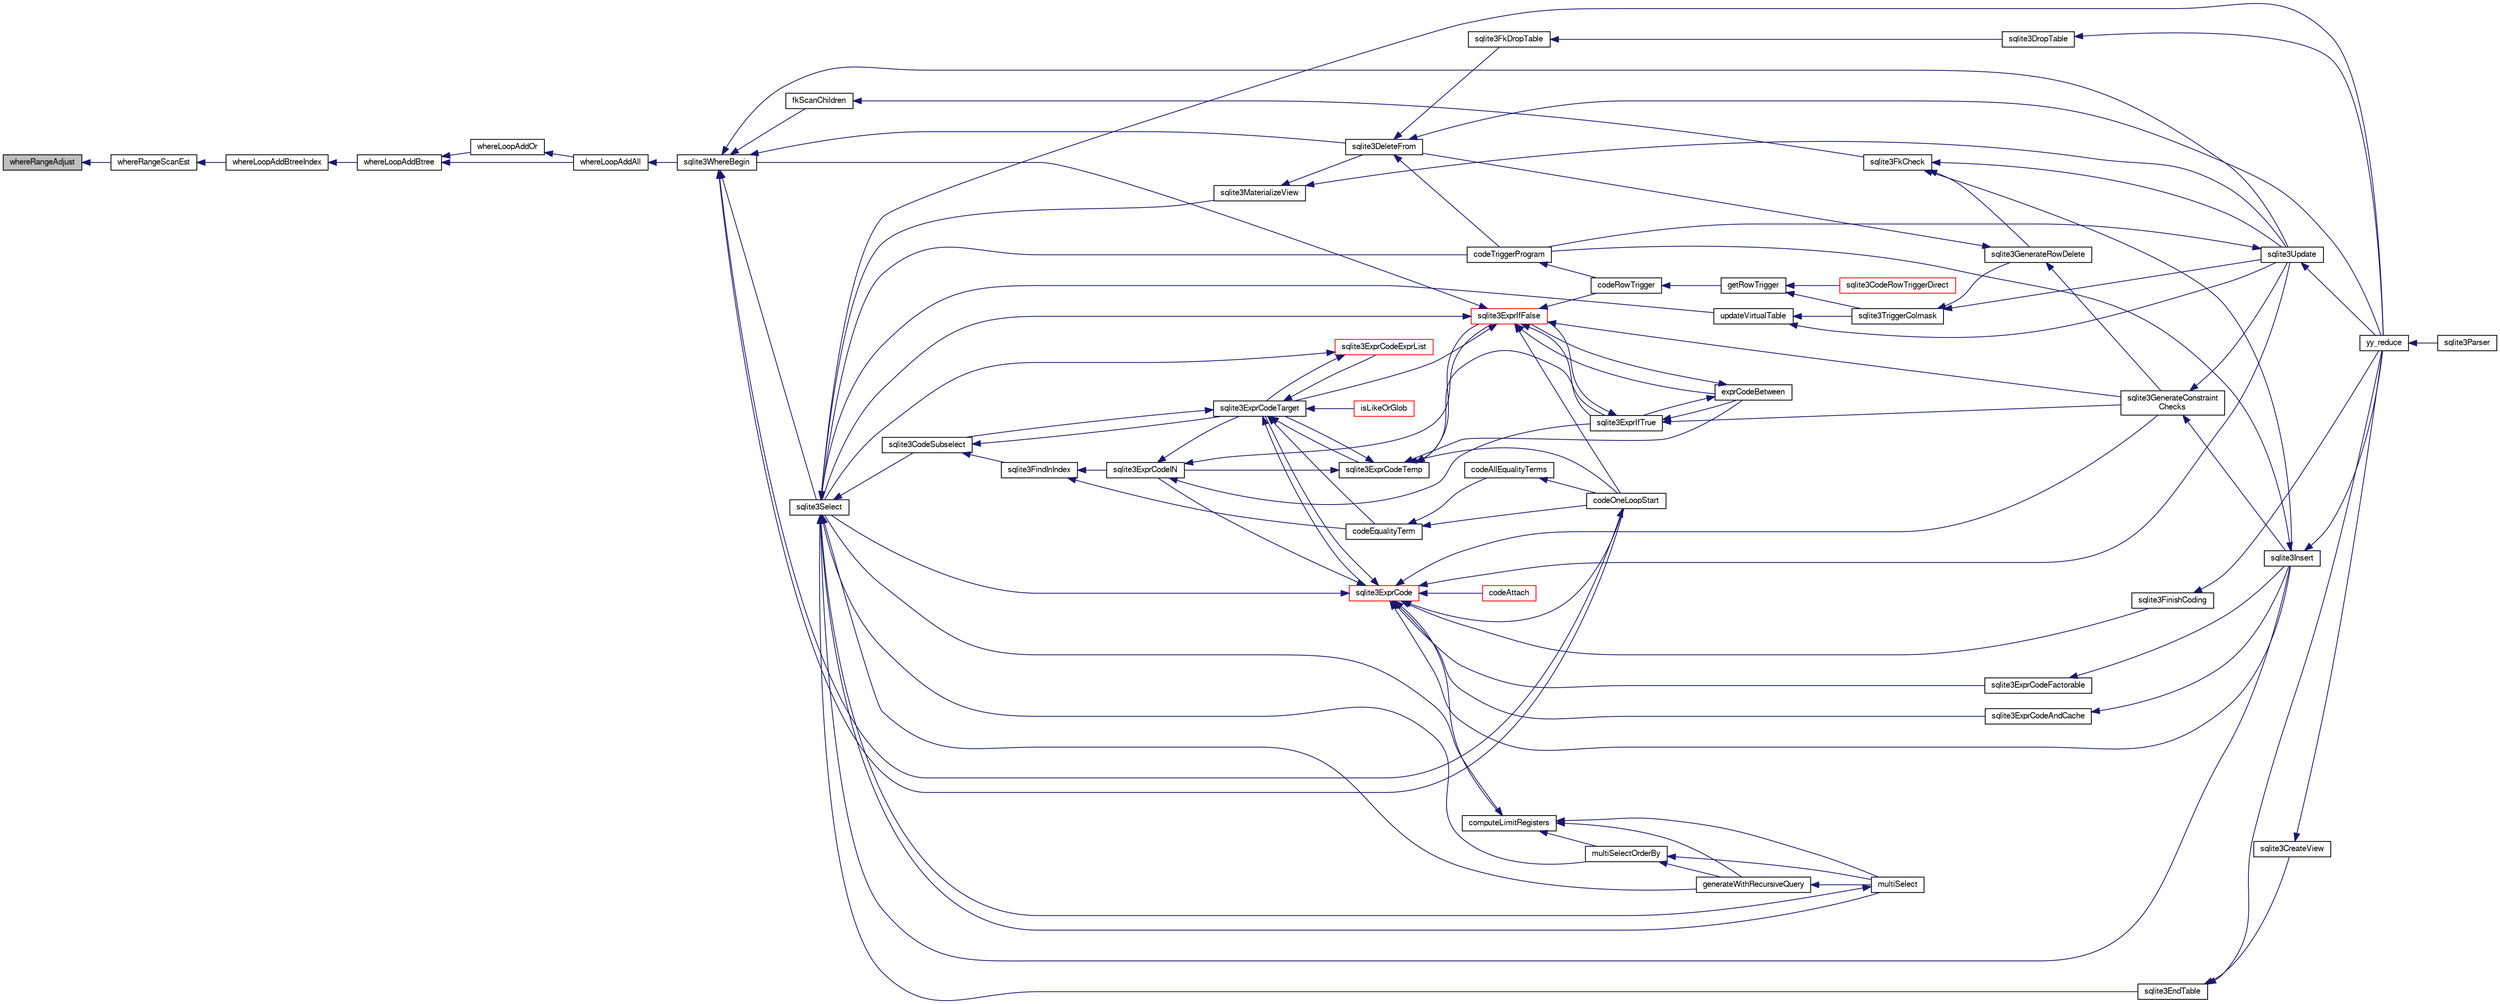 digraph "whereRangeAdjust"
{
  edge [fontname="FreeSans",fontsize="10",labelfontname="FreeSans",labelfontsize="10"];
  node [fontname="FreeSans",fontsize="10",shape=record];
  rankdir="LR";
  Node919624 [label="whereRangeAdjust",height=0.2,width=0.4,color="black", fillcolor="grey75", style="filled", fontcolor="black"];
  Node919624 -> Node919625 [dir="back",color="midnightblue",fontsize="10",style="solid",fontname="FreeSans"];
  Node919625 [label="whereRangeScanEst",height=0.2,width=0.4,color="black", fillcolor="white", style="filled",URL="$sqlite3_8c.html#a8815a2e7d35f2f543cfc93ff09af2315"];
  Node919625 -> Node919626 [dir="back",color="midnightblue",fontsize="10",style="solid",fontname="FreeSans"];
  Node919626 [label="whereLoopAddBtreeIndex",height=0.2,width=0.4,color="black", fillcolor="white", style="filled",URL="$sqlite3_8c.html#abde05643b060182010b7eb8098125a05"];
  Node919626 -> Node919627 [dir="back",color="midnightblue",fontsize="10",style="solid",fontname="FreeSans"];
  Node919627 [label="whereLoopAddBtree",height=0.2,width=0.4,color="black", fillcolor="white", style="filled",URL="$sqlite3_8c.html#aefe415538d2f9e200227977d2edaab3b"];
  Node919627 -> Node919628 [dir="back",color="midnightblue",fontsize="10",style="solid",fontname="FreeSans"];
  Node919628 [label="whereLoopAddOr",height=0.2,width=0.4,color="black", fillcolor="white", style="filled",URL="$sqlite3_8c.html#a97235f1da77b1e3f85d7132c9229234c"];
  Node919628 -> Node919629 [dir="back",color="midnightblue",fontsize="10",style="solid",fontname="FreeSans"];
  Node919629 [label="whereLoopAddAll",height=0.2,width=0.4,color="black", fillcolor="white", style="filled",URL="$sqlite3_8c.html#a861eb511463c5b852550018fee710f53"];
  Node919629 -> Node919630 [dir="back",color="midnightblue",fontsize="10",style="solid",fontname="FreeSans"];
  Node919630 [label="sqlite3WhereBegin",height=0.2,width=0.4,color="black", fillcolor="white", style="filled",URL="$sqlite3_8c.html#acad049f5c9a96a8118cffd5e5ce89f7c"];
  Node919630 -> Node919631 [dir="back",color="midnightblue",fontsize="10",style="solid",fontname="FreeSans"];
  Node919631 [label="sqlite3DeleteFrom",height=0.2,width=0.4,color="black", fillcolor="white", style="filled",URL="$sqlite3_8c.html#ab9b4b45349188b49eabb23f94608a091"];
  Node919631 -> Node919632 [dir="back",color="midnightblue",fontsize="10",style="solid",fontname="FreeSans"];
  Node919632 [label="sqlite3FkDropTable",height=0.2,width=0.4,color="black", fillcolor="white", style="filled",URL="$sqlite3_8c.html#a1218c6fc74e89152ceaa4760e82f5ef9"];
  Node919632 -> Node919633 [dir="back",color="midnightblue",fontsize="10",style="solid",fontname="FreeSans"];
  Node919633 [label="sqlite3DropTable",height=0.2,width=0.4,color="black", fillcolor="white", style="filled",URL="$sqlite3_8c.html#a5534f77364b5568783c0e50db3c9defb"];
  Node919633 -> Node919634 [dir="back",color="midnightblue",fontsize="10",style="solid",fontname="FreeSans"];
  Node919634 [label="yy_reduce",height=0.2,width=0.4,color="black", fillcolor="white", style="filled",URL="$sqlite3_8c.html#a7c419a9b25711c666a9a2449ef377f14"];
  Node919634 -> Node919635 [dir="back",color="midnightblue",fontsize="10",style="solid",fontname="FreeSans"];
  Node919635 [label="sqlite3Parser",height=0.2,width=0.4,color="black", fillcolor="white", style="filled",URL="$sqlite3_8c.html#a0327d71a5fabe0b6a343d78a2602e72a"];
  Node919631 -> Node919636 [dir="back",color="midnightblue",fontsize="10",style="solid",fontname="FreeSans"];
  Node919636 [label="codeTriggerProgram",height=0.2,width=0.4,color="black", fillcolor="white", style="filled",URL="$sqlite3_8c.html#a120801f59d9281d201d2ff4b2606836e"];
  Node919636 -> Node919637 [dir="back",color="midnightblue",fontsize="10",style="solid",fontname="FreeSans"];
  Node919637 [label="codeRowTrigger",height=0.2,width=0.4,color="black", fillcolor="white", style="filled",URL="$sqlite3_8c.html#a463cea5aaaf388b560b206570a0022fc"];
  Node919637 -> Node919638 [dir="back",color="midnightblue",fontsize="10",style="solid",fontname="FreeSans"];
  Node919638 [label="getRowTrigger",height=0.2,width=0.4,color="black", fillcolor="white", style="filled",URL="$sqlite3_8c.html#a69626ef20b540d1a2b19cf56f3f45689"];
  Node919638 -> Node919639 [dir="back",color="midnightblue",fontsize="10",style="solid",fontname="FreeSans"];
  Node919639 [label="sqlite3CodeRowTriggerDirect",height=0.2,width=0.4,color="red", fillcolor="white", style="filled",URL="$sqlite3_8c.html#ad92829f9001bcf89a0299dad5a48acd4"];
  Node919638 -> Node919646 [dir="back",color="midnightblue",fontsize="10",style="solid",fontname="FreeSans"];
  Node919646 [label="sqlite3TriggerColmask",height=0.2,width=0.4,color="black", fillcolor="white", style="filled",URL="$sqlite3_8c.html#acace8e99e37ae5e84ea03c65e820c540"];
  Node919646 -> Node919641 [dir="back",color="midnightblue",fontsize="10",style="solid",fontname="FreeSans"];
  Node919641 [label="sqlite3GenerateRowDelete",height=0.2,width=0.4,color="black", fillcolor="white", style="filled",URL="$sqlite3_8c.html#a2c76cbf3027fc18fdbb8cb4cd96b77d9"];
  Node919641 -> Node919631 [dir="back",color="midnightblue",fontsize="10",style="solid",fontname="FreeSans"];
  Node919641 -> Node919642 [dir="back",color="midnightblue",fontsize="10",style="solid",fontname="FreeSans"];
  Node919642 [label="sqlite3GenerateConstraint\lChecks",height=0.2,width=0.4,color="black", fillcolor="white", style="filled",URL="$sqlite3_8c.html#aef639c1e6a0c0a67ca6e7690ad931bd2"];
  Node919642 -> Node919643 [dir="back",color="midnightblue",fontsize="10",style="solid",fontname="FreeSans"];
  Node919643 [label="sqlite3Insert",height=0.2,width=0.4,color="black", fillcolor="white", style="filled",URL="$sqlite3_8c.html#a5b17c9c2000bae6bdff8e6be48d7dc2b"];
  Node919643 -> Node919636 [dir="back",color="midnightblue",fontsize="10",style="solid",fontname="FreeSans"];
  Node919643 -> Node919634 [dir="back",color="midnightblue",fontsize="10",style="solid",fontname="FreeSans"];
  Node919642 -> Node919644 [dir="back",color="midnightblue",fontsize="10",style="solid",fontname="FreeSans"];
  Node919644 [label="sqlite3Update",height=0.2,width=0.4,color="black", fillcolor="white", style="filled",URL="$sqlite3_8c.html#ac5aa67c46e8cc8174566fabe6809fafa"];
  Node919644 -> Node919636 [dir="back",color="midnightblue",fontsize="10",style="solid",fontname="FreeSans"];
  Node919644 -> Node919634 [dir="back",color="midnightblue",fontsize="10",style="solid",fontname="FreeSans"];
  Node919646 -> Node919644 [dir="back",color="midnightblue",fontsize="10",style="solid",fontname="FreeSans"];
  Node919631 -> Node919634 [dir="back",color="midnightblue",fontsize="10",style="solid",fontname="FreeSans"];
  Node919630 -> Node919647 [dir="back",color="midnightblue",fontsize="10",style="solid",fontname="FreeSans"];
  Node919647 [label="fkScanChildren",height=0.2,width=0.4,color="black", fillcolor="white", style="filled",URL="$sqlite3_8c.html#a67c9dcb484336b3155e7a82a037d4691"];
  Node919647 -> Node919648 [dir="back",color="midnightblue",fontsize="10",style="solid",fontname="FreeSans"];
  Node919648 [label="sqlite3FkCheck",height=0.2,width=0.4,color="black", fillcolor="white", style="filled",URL="$sqlite3_8c.html#aa38fb76c7d6f48f19772877a41703b92"];
  Node919648 -> Node919641 [dir="back",color="midnightblue",fontsize="10",style="solid",fontname="FreeSans"];
  Node919648 -> Node919643 [dir="back",color="midnightblue",fontsize="10",style="solid",fontname="FreeSans"];
  Node919648 -> Node919644 [dir="back",color="midnightblue",fontsize="10",style="solid",fontname="FreeSans"];
  Node919630 -> Node919649 [dir="back",color="midnightblue",fontsize="10",style="solid",fontname="FreeSans"];
  Node919649 [label="sqlite3Select",height=0.2,width=0.4,color="black", fillcolor="white", style="filled",URL="$sqlite3_8c.html#a2465ee8c956209ba4b272477b7c21a45"];
  Node919649 -> Node919650 [dir="back",color="midnightblue",fontsize="10",style="solid",fontname="FreeSans"];
  Node919650 [label="sqlite3CodeSubselect",height=0.2,width=0.4,color="black", fillcolor="white", style="filled",URL="$sqlite3_8c.html#aa69b46d2204a1d1b110107a1be12ee0c"];
  Node919650 -> Node919651 [dir="back",color="midnightblue",fontsize="10",style="solid",fontname="FreeSans"];
  Node919651 [label="sqlite3FindInIndex",height=0.2,width=0.4,color="black", fillcolor="white", style="filled",URL="$sqlite3_8c.html#af7d8c56ab0231f44bb5f87b3fafeffb2"];
  Node919651 -> Node919652 [dir="back",color="midnightblue",fontsize="10",style="solid",fontname="FreeSans"];
  Node919652 [label="sqlite3ExprCodeIN",height=0.2,width=0.4,color="black", fillcolor="white", style="filled",URL="$sqlite3_8c.html#ad9cf4f5b5ffb90c24a4a0900c8626193"];
  Node919652 -> Node919653 [dir="back",color="midnightblue",fontsize="10",style="solid",fontname="FreeSans"];
  Node919653 [label="sqlite3ExprCodeTarget",height=0.2,width=0.4,color="black", fillcolor="white", style="filled",URL="$sqlite3_8c.html#a4f308397a0a3ed299ed31aaa1ae2a293"];
  Node919653 -> Node919650 [dir="back",color="midnightblue",fontsize="10",style="solid",fontname="FreeSans"];
  Node919653 -> Node919654 [dir="back",color="midnightblue",fontsize="10",style="solid",fontname="FreeSans"];
  Node919654 [label="sqlite3ExprCodeTemp",height=0.2,width=0.4,color="black", fillcolor="white", style="filled",URL="$sqlite3_8c.html#a3bc5c1ccb3c5851847e2aeb4a84ae1fc"];
  Node919654 -> Node919652 [dir="back",color="midnightblue",fontsize="10",style="solid",fontname="FreeSans"];
  Node919654 -> Node919653 [dir="back",color="midnightblue",fontsize="10",style="solid",fontname="FreeSans"];
  Node919654 -> Node919655 [dir="back",color="midnightblue",fontsize="10",style="solid",fontname="FreeSans"];
  Node919655 [label="exprCodeBetween",height=0.2,width=0.4,color="black", fillcolor="white", style="filled",URL="$sqlite3_8c.html#abd053493214542bca8f406f42145d173"];
  Node919655 -> Node919656 [dir="back",color="midnightblue",fontsize="10",style="solid",fontname="FreeSans"];
  Node919656 [label="sqlite3ExprIfTrue",height=0.2,width=0.4,color="black", fillcolor="white", style="filled",URL="$sqlite3_8c.html#ad93a55237c23e1b743ab1f59df1a1444"];
  Node919656 -> Node919655 [dir="back",color="midnightblue",fontsize="10",style="solid",fontname="FreeSans"];
  Node919656 -> Node919657 [dir="back",color="midnightblue",fontsize="10",style="solid",fontname="FreeSans"];
  Node919657 [label="sqlite3ExprIfFalse",height=0.2,width=0.4,color="red", fillcolor="white", style="filled",URL="$sqlite3_8c.html#af97ecccb5d56e321e118414b08f65b71"];
  Node919657 -> Node919653 [dir="back",color="midnightblue",fontsize="10",style="solid",fontname="FreeSans"];
  Node919657 -> Node919655 [dir="back",color="midnightblue",fontsize="10",style="solid",fontname="FreeSans"];
  Node919657 -> Node919656 [dir="back",color="midnightblue",fontsize="10",style="solid",fontname="FreeSans"];
  Node919657 -> Node919642 [dir="back",color="midnightblue",fontsize="10",style="solid",fontname="FreeSans"];
  Node919657 -> Node919649 [dir="back",color="midnightblue",fontsize="10",style="solid",fontname="FreeSans"];
  Node919657 -> Node919637 [dir="back",color="midnightblue",fontsize="10",style="solid",fontname="FreeSans"];
  Node919657 -> Node919671 [dir="back",color="midnightblue",fontsize="10",style="solid",fontname="FreeSans"];
  Node919671 [label="codeOneLoopStart",height=0.2,width=0.4,color="black", fillcolor="white", style="filled",URL="$sqlite3_8c.html#aa868875120b151c169cc79139ed6e008"];
  Node919671 -> Node919630 [dir="back",color="midnightblue",fontsize="10",style="solid",fontname="FreeSans"];
  Node919657 -> Node919630 [dir="back",color="midnightblue",fontsize="10",style="solid",fontname="FreeSans"];
  Node919656 -> Node919642 [dir="back",color="midnightblue",fontsize="10",style="solid",fontname="FreeSans"];
  Node919655 -> Node919657 [dir="back",color="midnightblue",fontsize="10",style="solid",fontname="FreeSans"];
  Node919654 -> Node919656 [dir="back",color="midnightblue",fontsize="10",style="solid",fontname="FreeSans"];
  Node919654 -> Node919657 [dir="back",color="midnightblue",fontsize="10",style="solid",fontname="FreeSans"];
  Node919654 -> Node919671 [dir="back",color="midnightblue",fontsize="10",style="solid",fontname="FreeSans"];
  Node919653 -> Node919672 [dir="back",color="midnightblue",fontsize="10",style="solid",fontname="FreeSans"];
  Node919672 [label="sqlite3ExprCode",height=0.2,width=0.4,color="red", fillcolor="white", style="filled",URL="$sqlite3_8c.html#a75f270fb0b111b86924cca4ea507b417"];
  Node919672 -> Node919652 [dir="back",color="midnightblue",fontsize="10",style="solid",fontname="FreeSans"];
  Node919672 -> Node919653 [dir="back",color="midnightblue",fontsize="10",style="solid",fontname="FreeSans"];
  Node919672 -> Node919673 [dir="back",color="midnightblue",fontsize="10",style="solid",fontname="FreeSans"];
  Node919673 [label="sqlite3ExprCodeFactorable",height=0.2,width=0.4,color="black", fillcolor="white", style="filled",URL="$sqlite3_8c.html#a843f7fd58eec5a683c1fd8435fcd1e84"];
  Node919673 -> Node919643 [dir="back",color="midnightblue",fontsize="10",style="solid",fontname="FreeSans"];
  Node919672 -> Node919674 [dir="back",color="midnightblue",fontsize="10",style="solid",fontname="FreeSans"];
  Node919674 [label="sqlite3ExprCodeAndCache",height=0.2,width=0.4,color="black", fillcolor="white", style="filled",URL="$sqlite3_8c.html#ae3e46527d9b7fc9cb9236d21a5e6b1d8"];
  Node919674 -> Node919643 [dir="back",color="midnightblue",fontsize="10",style="solid",fontname="FreeSans"];
  Node919672 -> Node919675 [dir="back",color="midnightblue",fontsize="10",style="solid",fontname="FreeSans"];
  Node919675 [label="codeAttach",height=0.2,width=0.4,color="red", fillcolor="white", style="filled",URL="$sqlite3_8c.html#ade4e9e30d828a19c191fdcb098676d5b"];
  Node919672 -> Node919678 [dir="back",color="midnightblue",fontsize="10",style="solid",fontname="FreeSans"];
  Node919678 [label="sqlite3FinishCoding",height=0.2,width=0.4,color="black", fillcolor="white", style="filled",URL="$sqlite3_8c.html#a651bc5b446c276c092705856d995b278"];
  Node919678 -> Node919634 [dir="back",color="midnightblue",fontsize="10",style="solid",fontname="FreeSans"];
  Node919672 -> Node919643 [dir="back",color="midnightblue",fontsize="10",style="solid",fontname="FreeSans"];
  Node919672 -> Node919642 [dir="back",color="midnightblue",fontsize="10",style="solid",fontname="FreeSans"];
  Node919672 -> Node919679 [dir="back",color="midnightblue",fontsize="10",style="solid",fontname="FreeSans"];
  Node919679 [label="computeLimitRegisters",height=0.2,width=0.4,color="black", fillcolor="white", style="filled",URL="$sqlite3_8c.html#ae9d37055e4905929b6f6cda5461e2f37"];
  Node919679 -> Node919680 [dir="back",color="midnightblue",fontsize="10",style="solid",fontname="FreeSans"];
  Node919680 [label="generateWithRecursiveQuery",height=0.2,width=0.4,color="black", fillcolor="white", style="filled",URL="$sqlite3_8c.html#ade2c3663fa9c3b9676507984b9483942"];
  Node919680 -> Node919681 [dir="back",color="midnightblue",fontsize="10",style="solid",fontname="FreeSans"];
  Node919681 [label="multiSelect",height=0.2,width=0.4,color="black", fillcolor="white", style="filled",URL="$sqlite3_8c.html#a6456c61f3d9b2389738753cedfa24fa7"];
  Node919681 -> Node919649 [dir="back",color="midnightblue",fontsize="10",style="solid",fontname="FreeSans"];
  Node919679 -> Node919681 [dir="back",color="midnightblue",fontsize="10",style="solid",fontname="FreeSans"];
  Node919679 -> Node919682 [dir="back",color="midnightblue",fontsize="10",style="solid",fontname="FreeSans"];
  Node919682 [label="multiSelectOrderBy",height=0.2,width=0.4,color="black", fillcolor="white", style="filled",URL="$sqlite3_8c.html#afcdb8488c6f4dfdadaf9f04bca35b808"];
  Node919682 -> Node919680 [dir="back",color="midnightblue",fontsize="10",style="solid",fontname="FreeSans"];
  Node919682 -> Node919681 [dir="back",color="midnightblue",fontsize="10",style="solid",fontname="FreeSans"];
  Node919679 -> Node919649 [dir="back",color="midnightblue",fontsize="10",style="solid",fontname="FreeSans"];
  Node919672 -> Node919649 [dir="back",color="midnightblue",fontsize="10",style="solid",fontname="FreeSans"];
  Node919672 -> Node919644 [dir="back",color="midnightblue",fontsize="10",style="solid",fontname="FreeSans"];
  Node919672 -> Node919671 [dir="back",color="midnightblue",fontsize="10",style="solid",fontname="FreeSans"];
  Node919653 -> Node919684 [dir="back",color="midnightblue",fontsize="10",style="solid",fontname="FreeSans"];
  Node919684 [label="sqlite3ExprCodeExprList",height=0.2,width=0.4,color="red", fillcolor="white", style="filled",URL="$sqlite3_8c.html#a05b2b3dc3de7565de24eb3a2ff4e9566"];
  Node919684 -> Node919653 [dir="back",color="midnightblue",fontsize="10",style="solid",fontname="FreeSans"];
  Node919684 -> Node919649 [dir="back",color="midnightblue",fontsize="10",style="solid",fontname="FreeSans"];
  Node919653 -> Node919687 [dir="back",color="midnightblue",fontsize="10",style="solid",fontname="FreeSans"];
  Node919687 [label="isLikeOrGlob",height=0.2,width=0.4,color="red", fillcolor="white", style="filled",URL="$sqlite3_8c.html#a6c38e495198bf8976f68d1a6ebd74a50"];
  Node919653 -> Node919696 [dir="back",color="midnightblue",fontsize="10",style="solid",fontname="FreeSans"];
  Node919696 [label="codeEqualityTerm",height=0.2,width=0.4,color="black", fillcolor="white", style="filled",URL="$sqlite3_8c.html#ad88a57073f031452c9843e97f15acc47"];
  Node919696 -> Node919697 [dir="back",color="midnightblue",fontsize="10",style="solid",fontname="FreeSans"];
  Node919697 [label="codeAllEqualityTerms",height=0.2,width=0.4,color="black", fillcolor="white", style="filled",URL="$sqlite3_8c.html#a3095598b812500a4efe41bf17cd49381"];
  Node919697 -> Node919671 [dir="back",color="midnightblue",fontsize="10",style="solid",fontname="FreeSans"];
  Node919696 -> Node919671 [dir="back",color="midnightblue",fontsize="10",style="solid",fontname="FreeSans"];
  Node919652 -> Node919656 [dir="back",color="midnightblue",fontsize="10",style="solid",fontname="FreeSans"];
  Node919652 -> Node919657 [dir="back",color="midnightblue",fontsize="10",style="solid",fontname="FreeSans"];
  Node919651 -> Node919696 [dir="back",color="midnightblue",fontsize="10",style="solid",fontname="FreeSans"];
  Node919650 -> Node919653 [dir="back",color="midnightblue",fontsize="10",style="solid",fontname="FreeSans"];
  Node919649 -> Node919663 [dir="back",color="midnightblue",fontsize="10",style="solid",fontname="FreeSans"];
  Node919663 [label="sqlite3EndTable",height=0.2,width=0.4,color="black", fillcolor="white", style="filled",URL="$sqlite3_8c.html#a7b5f2c66c0f0b6f819d970ca389768b0"];
  Node919663 -> Node919664 [dir="back",color="midnightblue",fontsize="10",style="solid",fontname="FreeSans"];
  Node919664 [label="sqlite3CreateView",height=0.2,width=0.4,color="black", fillcolor="white", style="filled",URL="$sqlite3_8c.html#a9d85cb00ff71dee5cd9a019503a6982e"];
  Node919664 -> Node919634 [dir="back",color="midnightblue",fontsize="10",style="solid",fontname="FreeSans"];
  Node919663 -> Node919634 [dir="back",color="midnightblue",fontsize="10",style="solid",fontname="FreeSans"];
  Node919649 -> Node919698 [dir="back",color="midnightblue",fontsize="10",style="solid",fontname="FreeSans"];
  Node919698 [label="sqlite3MaterializeView",height=0.2,width=0.4,color="black", fillcolor="white", style="filled",URL="$sqlite3_8c.html#a4557984b0b75f998fb0c3f231c9b1def"];
  Node919698 -> Node919631 [dir="back",color="midnightblue",fontsize="10",style="solid",fontname="FreeSans"];
  Node919698 -> Node919644 [dir="back",color="midnightblue",fontsize="10",style="solid",fontname="FreeSans"];
  Node919649 -> Node919643 [dir="back",color="midnightblue",fontsize="10",style="solid",fontname="FreeSans"];
  Node919649 -> Node919680 [dir="back",color="midnightblue",fontsize="10",style="solid",fontname="FreeSans"];
  Node919649 -> Node919681 [dir="back",color="midnightblue",fontsize="10",style="solid",fontname="FreeSans"];
  Node919649 -> Node919682 [dir="back",color="midnightblue",fontsize="10",style="solid",fontname="FreeSans"];
  Node919649 -> Node919636 [dir="back",color="midnightblue",fontsize="10",style="solid",fontname="FreeSans"];
  Node919649 -> Node919699 [dir="back",color="midnightblue",fontsize="10",style="solid",fontname="FreeSans"];
  Node919699 [label="updateVirtualTable",height=0.2,width=0.4,color="black", fillcolor="white", style="filled",URL="$sqlite3_8c.html#a740220531db9293c39a2cdd7da3f74e1"];
  Node919699 -> Node919646 [dir="back",color="midnightblue",fontsize="10",style="solid",fontname="FreeSans"];
  Node919699 -> Node919644 [dir="back",color="midnightblue",fontsize="10",style="solid",fontname="FreeSans"];
  Node919649 -> Node919634 [dir="back",color="midnightblue",fontsize="10",style="solid",fontname="FreeSans"];
  Node919630 -> Node919644 [dir="back",color="midnightblue",fontsize="10",style="solid",fontname="FreeSans"];
  Node919630 -> Node919671 [dir="back",color="midnightblue",fontsize="10",style="solid",fontname="FreeSans"];
  Node919627 -> Node919629 [dir="back",color="midnightblue",fontsize="10",style="solid",fontname="FreeSans"];
}
